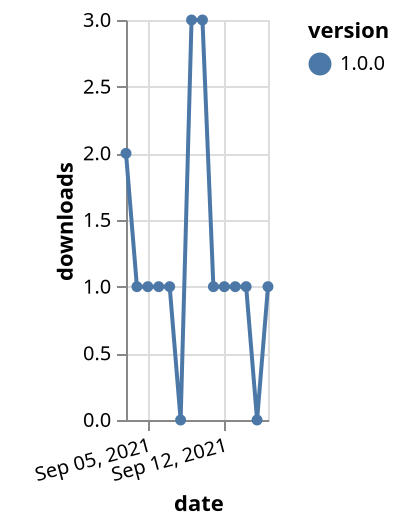 {"$schema": "https://vega.github.io/schema/vega-lite/v5.json", "description": "A simple bar chart with embedded data.", "data": {"values": [{"date": "2021-09-03", "total": 106, "delta": 2, "version": "1.0.0"}, {"date": "2021-09-04", "total": 107, "delta": 1, "version": "1.0.0"}, {"date": "2021-09-05", "total": 108, "delta": 1, "version": "1.0.0"}, {"date": "2021-09-06", "total": 109, "delta": 1, "version": "1.0.0"}, {"date": "2021-09-07", "total": 110, "delta": 1, "version": "1.0.0"}, {"date": "2021-09-08", "total": 110, "delta": 0, "version": "1.0.0"}, {"date": "2021-09-09", "total": 113, "delta": 3, "version": "1.0.0"}, {"date": "2021-09-10", "total": 116, "delta": 3, "version": "1.0.0"}, {"date": "2021-09-11", "total": 117, "delta": 1, "version": "1.0.0"}, {"date": "2021-09-12", "total": 118, "delta": 1, "version": "1.0.0"}, {"date": "2021-09-13", "total": 119, "delta": 1, "version": "1.0.0"}, {"date": "2021-09-14", "total": 120, "delta": 1, "version": "1.0.0"}, {"date": "2021-09-15", "total": 120, "delta": 0, "version": "1.0.0"}, {"date": "2021-09-16", "total": 121, "delta": 1, "version": "1.0.0"}]}, "width": "container", "mark": {"type": "line", "point": {"filled": true}}, "encoding": {"x": {"field": "date", "type": "temporal", "timeUnit": "yearmonthdate", "title": "date", "axis": {"labelAngle": -15}}, "y": {"field": "delta", "type": "quantitative", "title": "downloads"}, "color": {"field": "version", "type": "nominal"}, "tooltip": {"field": "delta"}}}